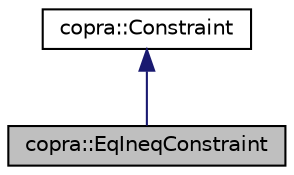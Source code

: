 digraph "copra::EqIneqConstraint"
{
 // LATEX_PDF_SIZE
  edge [fontname="Helvetica",fontsize="10",labelfontname="Helvetica",labelfontsize="10"];
  node [fontname="Helvetica",fontsize="10",shape=record];
  Node1 [label="copra::EqIneqConstraint",height=0.2,width=0.4,color="black", fillcolor="grey75", style="filled", fontcolor="black",tooltip="Abstract Class for Equality and Inequality constraints. Even if Equality and Inequality constraints a..."];
  Node2 -> Node1 [dir="back",color="midnightblue",fontsize="10",style="solid",fontname="Helvetica"];
  Node2 [label="copra::Constraint",height=0.2,width=0.4,color="black", fillcolor="white", style="filled",URL="$classcopra_1_1Constraint.html",tooltip="Abstract base class that represents constraints. Any derived class of this one can be added to the MP..."];
}

